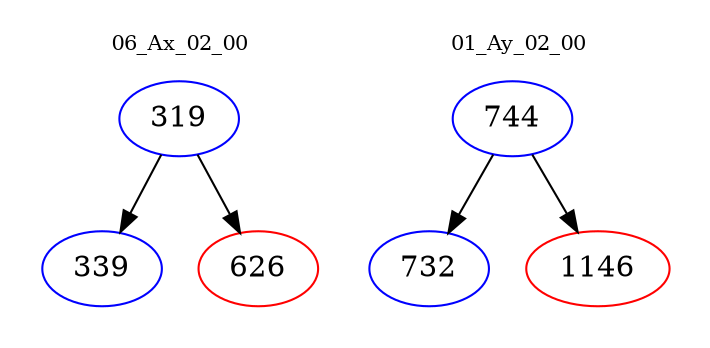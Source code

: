 digraph{
subgraph cluster_0 {
color = white
label = "06_Ax_02_00";
fontsize=10;
T0_319 [label="319", color="blue"]
T0_319 -> T0_339 [color="black"]
T0_339 [label="339", color="blue"]
T0_319 -> T0_626 [color="black"]
T0_626 [label="626", color="red"]
}
subgraph cluster_1 {
color = white
label = "01_Ay_02_00";
fontsize=10;
T1_744 [label="744", color="blue"]
T1_744 -> T1_732 [color="black"]
T1_732 [label="732", color="blue"]
T1_744 -> T1_1146 [color="black"]
T1_1146 [label="1146", color="red"]
}
}
